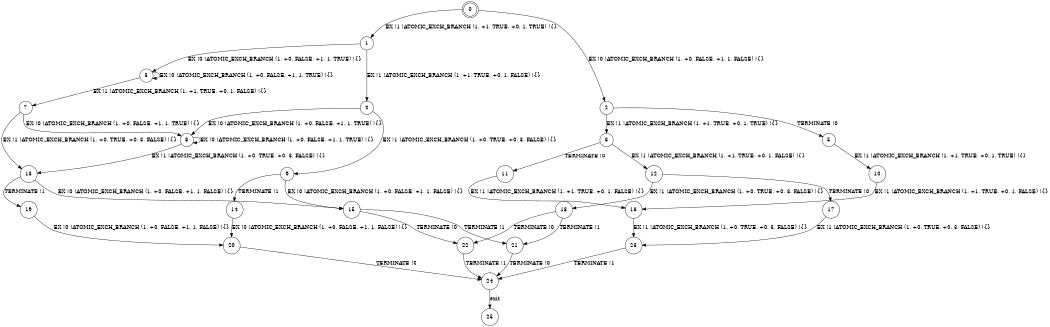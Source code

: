 digraph BCG {
size = "7, 10.5";
center = TRUE;
node [shape = circle];
0 [peripheries = 2];
0 -> 1 [label = "EX !1 !ATOMIC_EXCH_BRANCH (1, +1, TRUE, +0, 1, TRUE) !{}"];
0 -> 2 [label = "EX !0 !ATOMIC_EXCH_BRANCH (1, +0, FALSE, +1, 1, FALSE) !{}"];
1 -> 3 [label = "EX !0 !ATOMIC_EXCH_BRANCH (1, +0, FALSE, +1, 1, TRUE) !{}"];
1 -> 4 [label = "EX !1 !ATOMIC_EXCH_BRANCH (1, +1, TRUE, +0, 1, FALSE) !{}"];
2 -> 5 [label = "TERMINATE !0"];
2 -> 6 [label = "EX !1 !ATOMIC_EXCH_BRANCH (1, +1, TRUE, +0, 1, TRUE) !{}"];
3 -> 7 [label = "EX !1 !ATOMIC_EXCH_BRANCH (1, +1, TRUE, +0, 1, FALSE) !{}"];
3 -> 3 [label = "EX !0 !ATOMIC_EXCH_BRANCH (1, +0, FALSE, +1, 1, TRUE) !{}"];
4 -> 8 [label = "EX !0 !ATOMIC_EXCH_BRANCH (1, +0, FALSE, +1, 1, TRUE) !{}"];
4 -> 9 [label = "EX !1 !ATOMIC_EXCH_BRANCH (1, +0, TRUE, +0, 3, FALSE) !{}"];
5 -> 10 [label = "EX !1 !ATOMIC_EXCH_BRANCH (1, +1, TRUE, +0, 1, TRUE) !{}"];
6 -> 11 [label = "TERMINATE !0"];
6 -> 12 [label = "EX !1 !ATOMIC_EXCH_BRANCH (1, +1, TRUE, +0, 1, FALSE) !{}"];
7 -> 13 [label = "EX !1 !ATOMIC_EXCH_BRANCH (1, +0, TRUE, +0, 3, FALSE) !{}"];
7 -> 8 [label = "EX !0 !ATOMIC_EXCH_BRANCH (1, +0, FALSE, +1, 1, TRUE) !{}"];
8 -> 13 [label = "EX !1 !ATOMIC_EXCH_BRANCH (1, +0, TRUE, +0, 3, FALSE) !{}"];
8 -> 8 [label = "EX !0 !ATOMIC_EXCH_BRANCH (1, +0, FALSE, +1, 1, TRUE) !{}"];
9 -> 14 [label = "TERMINATE !1"];
9 -> 15 [label = "EX !0 !ATOMIC_EXCH_BRANCH (1, +0, FALSE, +1, 1, FALSE) !{}"];
10 -> 16 [label = "EX !1 !ATOMIC_EXCH_BRANCH (1, +1, TRUE, +0, 1, FALSE) !{}"];
11 -> 16 [label = "EX !1 !ATOMIC_EXCH_BRANCH (1, +1, TRUE, +0, 1, FALSE) !{}"];
12 -> 17 [label = "TERMINATE !0"];
12 -> 18 [label = "EX !1 !ATOMIC_EXCH_BRANCH (1, +0, TRUE, +0, 3, FALSE) !{}"];
13 -> 19 [label = "TERMINATE !1"];
13 -> 15 [label = "EX !0 !ATOMIC_EXCH_BRANCH (1, +0, FALSE, +1, 1, FALSE) !{}"];
14 -> 20 [label = "EX !0 !ATOMIC_EXCH_BRANCH (1, +0, FALSE, +1, 1, FALSE) !{}"];
15 -> 21 [label = "TERMINATE !1"];
15 -> 22 [label = "TERMINATE !0"];
16 -> 23 [label = "EX !1 !ATOMIC_EXCH_BRANCH (1, +0, TRUE, +0, 3, FALSE) !{}"];
17 -> 23 [label = "EX !1 !ATOMIC_EXCH_BRANCH (1, +0, TRUE, +0, 3, FALSE) !{}"];
18 -> 21 [label = "TERMINATE !1"];
18 -> 22 [label = "TERMINATE !0"];
19 -> 20 [label = "EX !0 !ATOMIC_EXCH_BRANCH (1, +0, FALSE, +1, 1, FALSE) !{}"];
20 -> 24 [label = "TERMINATE !0"];
21 -> 24 [label = "TERMINATE !0"];
22 -> 24 [label = "TERMINATE !1"];
23 -> 24 [label = "TERMINATE !1"];
24 -> 25 [label = "exit"];
}
